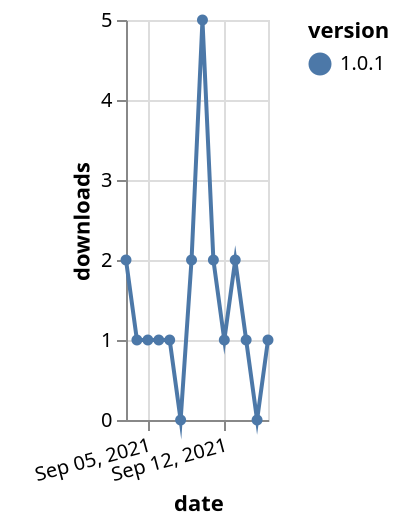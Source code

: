 {"$schema": "https://vega.github.io/schema/vega-lite/v5.json", "description": "A simple bar chart with embedded data.", "data": {"values": [{"date": "2021-09-03", "total": 299, "delta": 2, "version": "1.0.1"}, {"date": "2021-09-04", "total": 300, "delta": 1, "version": "1.0.1"}, {"date": "2021-09-05", "total": 301, "delta": 1, "version": "1.0.1"}, {"date": "2021-09-06", "total": 302, "delta": 1, "version": "1.0.1"}, {"date": "2021-09-07", "total": 303, "delta": 1, "version": "1.0.1"}, {"date": "2021-09-08", "total": 303, "delta": 0, "version": "1.0.1"}, {"date": "2021-09-09", "total": 305, "delta": 2, "version": "1.0.1"}, {"date": "2021-09-10", "total": 310, "delta": 5, "version": "1.0.1"}, {"date": "2021-09-11", "total": 312, "delta": 2, "version": "1.0.1"}, {"date": "2021-09-12", "total": 313, "delta": 1, "version": "1.0.1"}, {"date": "2021-09-13", "total": 315, "delta": 2, "version": "1.0.1"}, {"date": "2021-09-14", "total": 316, "delta": 1, "version": "1.0.1"}, {"date": "2021-09-15", "total": 316, "delta": 0, "version": "1.0.1"}, {"date": "2021-09-16", "total": 317, "delta": 1, "version": "1.0.1"}]}, "width": "container", "mark": {"type": "line", "point": {"filled": true}}, "encoding": {"x": {"field": "date", "type": "temporal", "timeUnit": "yearmonthdate", "title": "date", "axis": {"labelAngle": -15}}, "y": {"field": "delta", "type": "quantitative", "title": "downloads"}, "color": {"field": "version", "type": "nominal"}, "tooltip": {"field": "delta"}}}